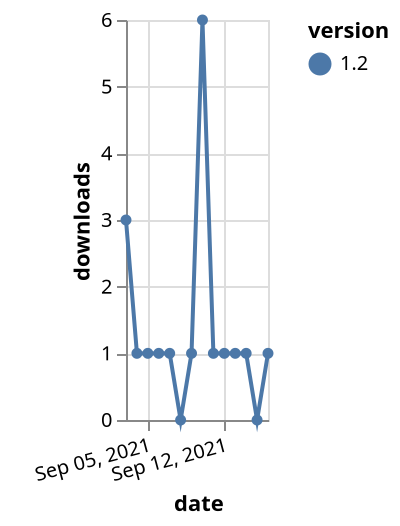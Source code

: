 {"$schema": "https://vega.github.io/schema/vega-lite/v5.json", "description": "A simple bar chart with embedded data.", "data": {"values": [{"date": "2021-09-03", "total": 231, "delta": 3, "version": "1.2"}, {"date": "2021-09-04", "total": 232, "delta": 1, "version": "1.2"}, {"date": "2021-09-05", "total": 233, "delta": 1, "version": "1.2"}, {"date": "2021-09-06", "total": 234, "delta": 1, "version": "1.2"}, {"date": "2021-09-07", "total": 235, "delta": 1, "version": "1.2"}, {"date": "2021-09-08", "total": 235, "delta": 0, "version": "1.2"}, {"date": "2021-09-09", "total": 236, "delta": 1, "version": "1.2"}, {"date": "2021-09-10", "total": 242, "delta": 6, "version": "1.2"}, {"date": "2021-09-11", "total": 243, "delta": 1, "version": "1.2"}, {"date": "2021-09-12", "total": 244, "delta": 1, "version": "1.2"}, {"date": "2021-09-13", "total": 245, "delta": 1, "version": "1.2"}, {"date": "2021-09-14", "total": 246, "delta": 1, "version": "1.2"}, {"date": "2021-09-15", "total": 246, "delta": 0, "version": "1.2"}, {"date": "2021-09-16", "total": 247, "delta": 1, "version": "1.2"}]}, "width": "container", "mark": {"type": "line", "point": {"filled": true}}, "encoding": {"x": {"field": "date", "type": "temporal", "timeUnit": "yearmonthdate", "title": "date", "axis": {"labelAngle": -15}}, "y": {"field": "delta", "type": "quantitative", "title": "downloads"}, "color": {"field": "version", "type": "nominal"}, "tooltip": {"field": "delta"}}}